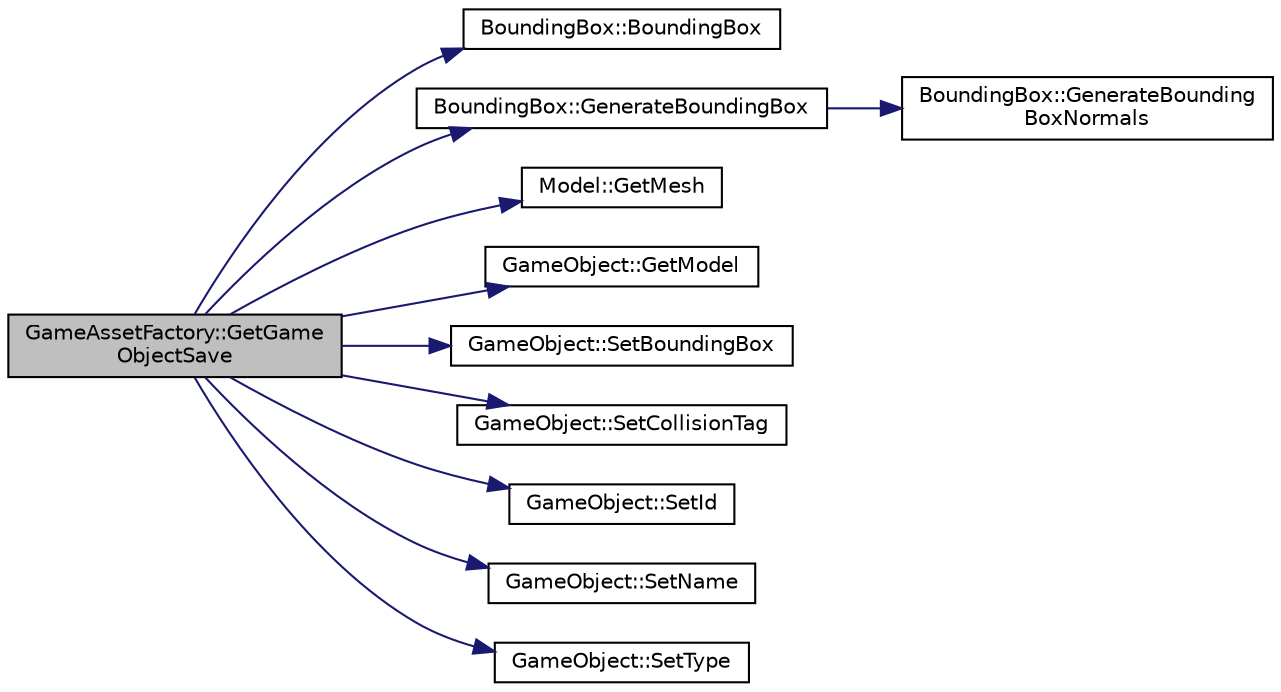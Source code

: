 digraph "GameAssetFactory::GetGameObjectSave"
{
 // LATEX_PDF_SIZE
  edge [fontname="Helvetica",fontsize="10",labelfontname="Helvetica",labelfontsize="10"];
  node [fontname="Helvetica",fontsize="10",shape=record];
  rankdir="LR";
  Node1 [label="GameAssetFactory::GetGame\lObjectSave",height=0.2,width=0.4,color="black", fillcolor="grey75", style="filled", fontcolor="black",tooltip="Creates the game object and returns it."];
  Node1 -> Node2 [color="midnightblue",fontsize="10",style="solid",fontname="Helvetica"];
  Node2 [label="BoundingBox::BoundingBox",height=0.2,width=0.4,color="black", fillcolor="white", style="filled",URL="$class_bounding_box.html#a4323fc64a71cee220dac92746a2bfe5e",tooltip="Bounding box constructor with empty objects."];
  Node1 -> Node3 [color="midnightblue",fontsize="10",style="solid",fontname="Helvetica"];
  Node3 [label="BoundingBox::GenerateBoundingBox",height=0.2,width=0.4,color="black", fillcolor="white", style="filled",URL="$class_bounding_box.html#ab296f5ae8c91a36892f030c8c62814f6",tooltip="Takes a mesh and generates a basix bounding box based off min and max values of the mesh in X,..."];
  Node3 -> Node4 [color="midnightblue",fontsize="10",style="solid",fontname="Helvetica"];
  Node4 [label="BoundingBox::GenerateBounding\lBoxNormals",height=0.2,width=0.4,color="black", fillcolor="white", style="filled",URL="$class_bounding_box.html#af296a5334106dad59f911db18e128d71",tooltip="Generates normals of the bounding box."];
  Node1 -> Node5 [color="midnightblue",fontsize="10",style="solid",fontname="Helvetica"];
  Node5 [label="Model::GetMesh",height=0.2,width=0.4,color="black", fillcolor="white", style="filled",URL="$class_model.html#a87701bd40c275476bc6b84d62301a2fe",tooltip="gets and returns a pointer to the Mesh of the Model"];
  Node1 -> Node6 [color="midnightblue",fontsize="10",style="solid",fontname="Helvetica"];
  Node6 [label="GameObject::GetModel",height=0.2,width=0.4,color="black", fillcolor="white", style="filled",URL="$class_game_object.html#a4d2dd39231dc5fa8c9c9b29b91f8ec95",tooltip="Gets the model."];
  Node1 -> Node7 [color="midnightblue",fontsize="10",style="solid",fontname="Helvetica"];
  Node7 [label="GameObject::SetBoundingBox",height=0.2,width=0.4,color="black", fillcolor="white", style="filled",URL="$class_game_object.html#a94626dd233a6f7a0b10e2638f386934a",tooltip="Sets gameobject's bounding box object."];
  Node1 -> Node8 [color="midnightblue",fontsize="10",style="solid",fontname="Helvetica"];
  Node8 [label="GameObject::SetCollisionTag",height=0.2,width=0.4,color="black", fillcolor="white", style="filled",URL="$class_game_object.html#a09d08654806a1c0e625993dcea744d61",tooltip="Sets tag of a given object."];
  Node1 -> Node9 [color="midnightblue",fontsize="10",style="solid",fontname="Helvetica"];
  Node9 [label="GameObject::SetId",height=0.2,width=0.4,color="black", fillcolor="white", style="filled",URL="$class_game_object.html#a3fdc779479da3311be0f92531cb442f4",tooltip="Sets the id."];
  Node1 -> Node10 [color="midnightblue",fontsize="10",style="solid",fontname="Helvetica"];
  Node10 [label="GameObject::SetName",height=0.2,width=0.4,color="black", fillcolor="white", style="filled",URL="$class_game_object.html#a3183b6bda0347ffc1196d07d4f26337c",tooltip="Sets the name of a game object."];
  Node1 -> Node11 [color="midnightblue",fontsize="10",style="solid",fontname="Helvetica"];
  Node11 [label="GameObject::SetType",height=0.2,width=0.4,color="black", fillcolor="white", style="filled",URL="$class_game_object.html#a2b8cd8b76bb89306c78371eb921df67a",tooltip="Sets the type of object."];
}

